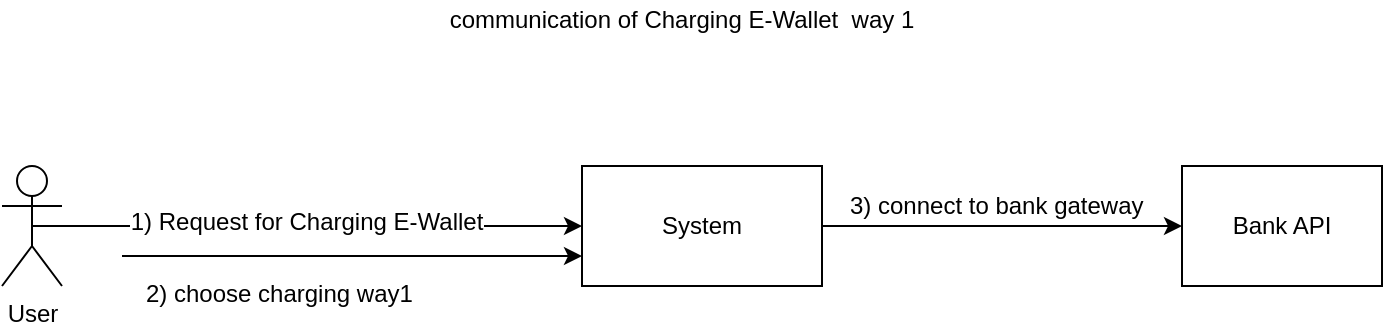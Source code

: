 <mxfile version="10.6.7" type="github"><diagram id="k3HBUccnGa_QKGBEwN79" name="Page-1"><mxGraphModel dx="918" dy="664" grid="1" gridSize="10" guides="1" tooltips="1" connect="1" arrows="1" fold="1" page="1" pageScale="1" pageWidth="583" pageHeight="413" math="0" shadow="0"><root><mxCell id="0"/><mxCell id="1" parent="0"/><mxCell id="ODEA271Ern9D1ZSrgjOj-1" value="User&lt;br&gt;" style="shape=umlActor;verticalLabelPosition=bottom;labelBackgroundColor=#ffffff;verticalAlign=top;html=1;outlineConnect=0;" vertex="1" parent="1"><mxGeometry x="35" y="113" width="30" height="60" as="geometry"/></mxCell><mxCell id="ODEA271Ern9D1ZSrgjOj-6" value="System" style="rounded=0;whiteSpace=wrap;html=1;" vertex="1" parent="1"><mxGeometry x="325" y="113" width="120" height="60" as="geometry"/></mxCell><mxCell id="ODEA271Ern9D1ZSrgjOj-7" value="Bank API" style="rounded=0;whiteSpace=wrap;html=1;" vertex="1" parent="1"><mxGeometry x="625" y="113" width="100" height="60" as="geometry"/></mxCell><mxCell id="ODEA271Ern9D1ZSrgjOj-8" value="" style="endArrow=classic;html=1;entryX=0;entryY=0.5;entryDx=0;entryDy=0;exitX=0.5;exitY=0.5;exitDx=0;exitDy=0;exitPerimeter=0;" edge="1" parent="1" source="ODEA271Ern9D1ZSrgjOj-1" target="ODEA271Ern9D1ZSrgjOj-6"><mxGeometry width="50" height="50" relative="1" as="geometry"><mxPoint x="95" y="170" as="sourcePoint"/><mxPoint x="145" y="120" as="targetPoint"/></mxGeometry></mxCell><mxCell id="ODEA271Ern9D1ZSrgjOj-10" value="&lt;span&gt;1) Request for Charging E-Wallet&lt;/span&gt;&lt;br&gt;" style="text;html=1;resizable=0;points=[];align=center;verticalAlign=middle;labelBackgroundColor=#ffffff;" vertex="1" connectable="0" parent="ODEA271Ern9D1ZSrgjOj-8"><mxGeometry x="-0.005" y="2" relative="1" as="geometry"><mxPoint as="offset"/></mxGeometry></mxCell><mxCell id="ODEA271Ern9D1ZSrgjOj-11" value="" style="endArrow=classic;html=1;entryX=0;entryY=0.75;entryDx=0;entryDy=0;" edge="1" parent="1" target="ODEA271Ern9D1ZSrgjOj-6"><mxGeometry width="50" height="50" relative="1" as="geometry"><mxPoint x="95" y="158" as="sourcePoint"/><mxPoint x="205" y="160" as="targetPoint"/></mxGeometry></mxCell><mxCell id="ODEA271Ern9D1ZSrgjOj-13" value="2) choose charging way1" style="text;html=1;resizable=0;points=[];autosize=1;align=left;verticalAlign=top;spacingTop=-4;" vertex="1" parent="1"><mxGeometry x="105" y="167" width="150" height="20" as="geometry"/></mxCell><mxCell id="ODEA271Ern9D1ZSrgjOj-14" value="" style="endArrow=classic;html=1;exitX=1;exitY=0.5;exitDx=0;exitDy=0;entryX=0;entryY=0.5;entryDx=0;entryDy=0;" edge="1" parent="1" source="ODEA271Ern9D1ZSrgjOj-6" target="ODEA271Ern9D1ZSrgjOj-7"><mxGeometry width="50" height="50" relative="1" as="geometry"><mxPoint x="485" y="170" as="sourcePoint"/><mxPoint x="535" y="120" as="targetPoint"/></mxGeometry></mxCell><mxCell id="ODEA271Ern9D1ZSrgjOj-15" value="&lt;span&gt;3) connect to bank gateway&lt;/span&gt;&lt;br&gt;" style="text;html=1;resizable=0;points=[];autosize=1;align=left;verticalAlign=top;spacingTop=-4;" vertex="1" parent="1"><mxGeometry x="457" y="123" width="160" height="20" as="geometry"/></mxCell><mxCell id="ODEA271Ern9D1ZSrgjOj-16" value="communication of Charging E-Wallet &amp;nbsp;way 1" style="text;html=1;strokeColor=none;fillColor=none;align=center;verticalAlign=middle;whiteSpace=wrap;rounded=0;" vertex="1" parent="1"><mxGeometry x="185" y="30" width="380" height="20" as="geometry"/></mxCell></root></mxGraphModel></diagram></mxfile>